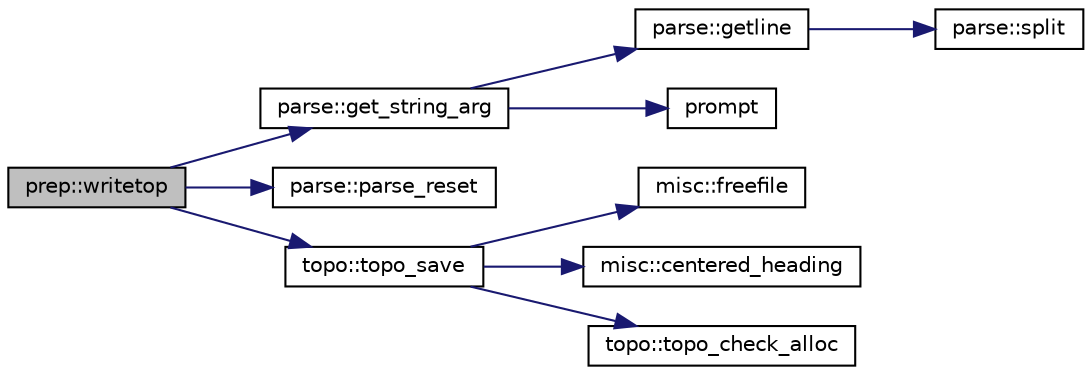 digraph "prep::writetop"
{
  edge [fontname="Helvetica",fontsize="10",labelfontname="Helvetica",labelfontsize="10"];
  node [fontname="Helvetica",fontsize="10",shape=record];
  rankdir="LR";
  Node1 [label="prep::writetop",height=0.2,width=0.4,color="black", fillcolor="grey75", style="filled" fontcolor="black"];
  Node1 -> Node2 [color="midnightblue",fontsize="10",style="solid"];
  Node2 [label="parse::get_string_arg",height=0.2,width=0.4,color="black", fillcolor="white", style="filled",URL="$classparse.html#a17fdf061a0ee443c4a80c24d8e3cd11f"];
  Node2 -> Node3 [color="midnightblue",fontsize="10",style="solid"];
  Node3 [label="parse::getline",height=0.2,width=0.4,color="black", fillcolor="white", style="filled",URL="$classparse.html#a362c49175b5f2d7f582dde6cb7b871af"];
  Node3 -> Node4 [color="midnightblue",fontsize="10",style="solid"];
  Node4 [label="parse::split",height=0.2,width=0.4,color="black", fillcolor="white", style="filled",URL="$classparse.html#a431f0c36309d6174287bde5e4d0e78e8"];
  Node2 -> Node5 [color="midnightblue",fontsize="10",style="solid"];
  Node5 [label="prompt",height=0.2,width=0.4,color="black", fillcolor="white", style="filled",URL="$qfep_8f90.html#a897ce0488192cf7f2a3ca4d41e5d73e3"];
  Node1 -> Node6 [color="midnightblue",fontsize="10",style="solid"];
  Node6 [label="parse::parse_reset",height=0.2,width=0.4,color="black", fillcolor="white", style="filled",URL="$classparse.html#ab0b0c4663024ac8a04d78628109e5215"];
  Node1 -> Node7 [color="midnightblue",fontsize="10",style="solid"];
  Node7 [label="topo::topo_save",height=0.2,width=0.4,color="black", fillcolor="white", style="filled",URL="$classtopo.html#a04787a084f5cd3714804c90837d423d3"];
  Node7 -> Node8 [color="midnightblue",fontsize="10",style="solid"];
  Node8 [label="misc::freefile",height=0.2,width=0.4,color="black", fillcolor="white", style="filled",URL="$classmisc.html#aaa874447823dfa2d2c7fcf6eb80ebd70"];
  Node7 -> Node9 [color="midnightblue",fontsize="10",style="solid"];
  Node9 [label="misc::centered_heading",height=0.2,width=0.4,color="black", fillcolor="white", style="filled",URL="$classmisc.html#ac616bbb70212f3216e099c51f3c217f9"];
  Node7 -> Node10 [color="midnightblue",fontsize="10",style="solid"];
  Node10 [label="topo::topo_check_alloc",height=0.2,width=0.4,color="black", fillcolor="white", style="filled",URL="$classtopo.html#a45b47b1bdc178f97b93778d46d7445bb"];
}
